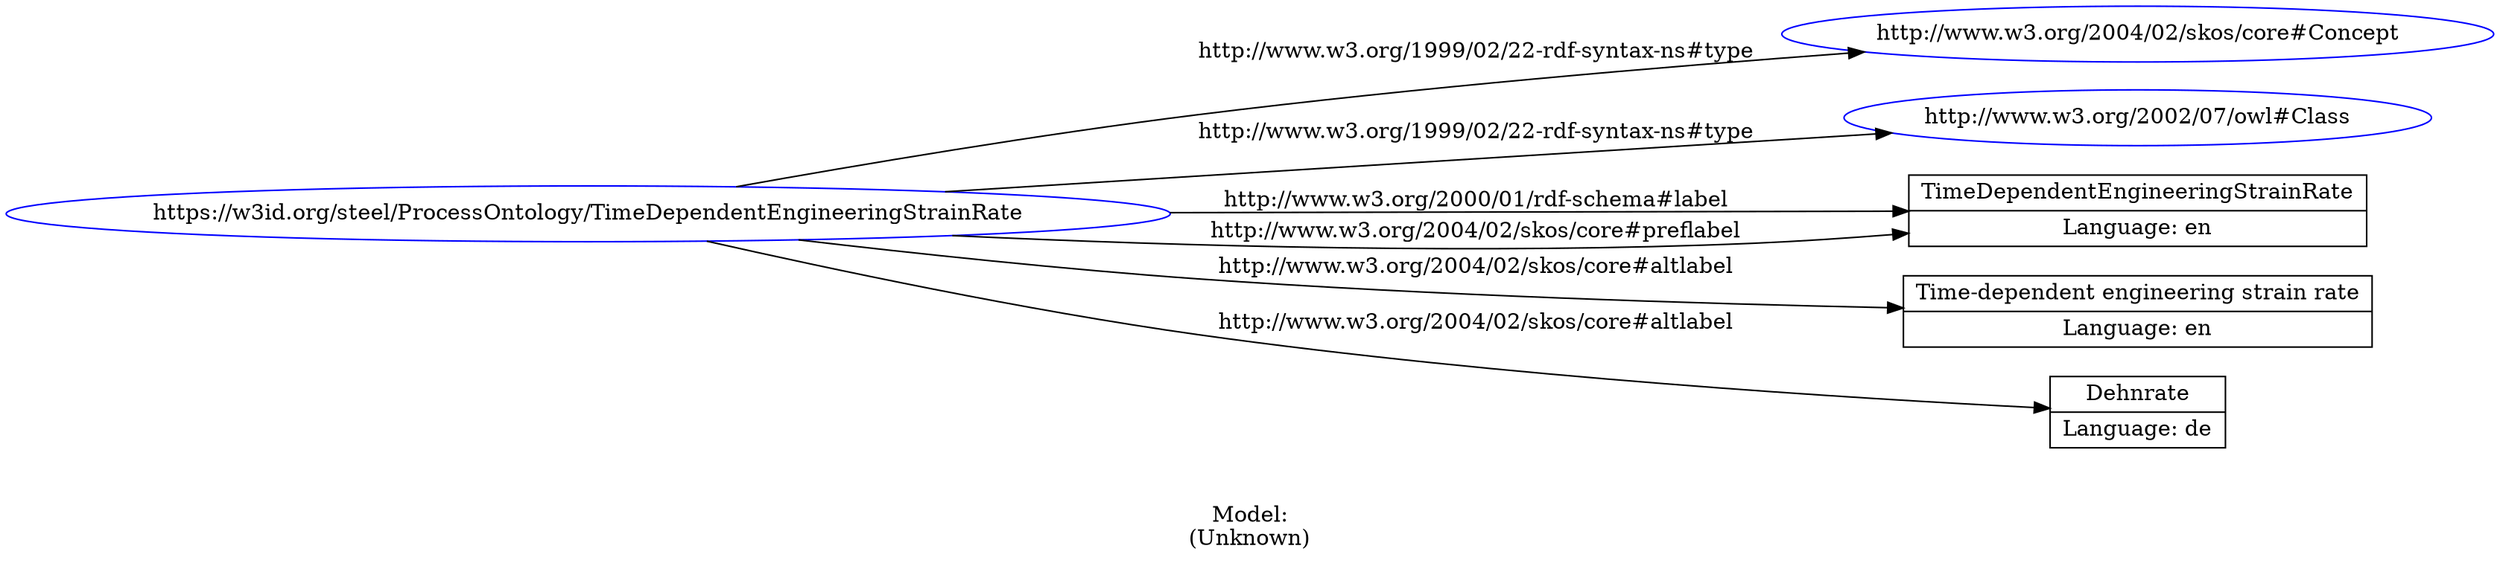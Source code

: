 digraph {
	rankdir = LR;
	charset="utf-8";

	"Rhttps://w3id.org/steel/ProcessOntology/TimeDependentEngineeringStrainRate" -> "Rhttp://www.w3.org/2004/02/skos/core#Concept" [ label="http://www.w3.org/1999/02/22-rdf-syntax-ns#type" ];
	"Rhttps://w3id.org/steel/ProcessOntology/TimeDependentEngineeringStrainRate" -> "Rhttp://www.w3.org/2002/07/owl#Class" [ label="http://www.w3.org/1999/02/22-rdf-syntax-ns#type" ];
	"Rhttps://w3id.org/steel/ProcessOntology/TimeDependentEngineeringStrainRate" -> "LTimeDependentEngineeringStrainRate|Language: en" [ label="http://www.w3.org/2000/01/rdf-schema#label" ];
	"Rhttps://w3id.org/steel/ProcessOntology/TimeDependentEngineeringStrainRate" -> "LTime-dependent engineering strain rate|Language: en" [ label="http://www.w3.org/2004/02/skos/core#altlabel" ];
	"Rhttps://w3id.org/steel/ProcessOntology/TimeDependentEngineeringStrainRate" -> "LDehnrate|Language: de" [ label="http://www.w3.org/2004/02/skos/core#altlabel" ];
	"Rhttps://w3id.org/steel/ProcessOntology/TimeDependentEngineeringStrainRate" -> "LTimeDependentEngineeringStrainRate|Language: en" [ label="http://www.w3.org/2004/02/skos/core#preflabel" ];

	// Resources
	"Rhttps://w3id.org/steel/ProcessOntology/TimeDependentEngineeringStrainRate" [ label="https://w3id.org/steel/ProcessOntology/TimeDependentEngineeringStrainRate", shape = ellipse, color = blue ];
	"Rhttp://www.w3.org/2004/02/skos/core#Concept" [ label="http://www.w3.org/2004/02/skos/core#Concept", shape = ellipse, color = blue ];
	"Rhttp://www.w3.org/2002/07/owl#Class" [ label="http://www.w3.org/2002/07/owl#Class", shape = ellipse, color = blue ];

	// Anonymous nodes

	// Literals
	"LTimeDependentEngineeringStrainRate|Language: en" [ label="TimeDependentEngineeringStrainRate|Language: en", shape = record ];
	"LTime-dependent engineering strain rate|Language: en" [ label="Time-dependent engineering strain rate|Language: en", shape = record ];
	"LDehnrate|Language: de" [ label="Dehnrate|Language: de", shape = record ];

	label="\n\nModel:\n(Unknown)";
}
